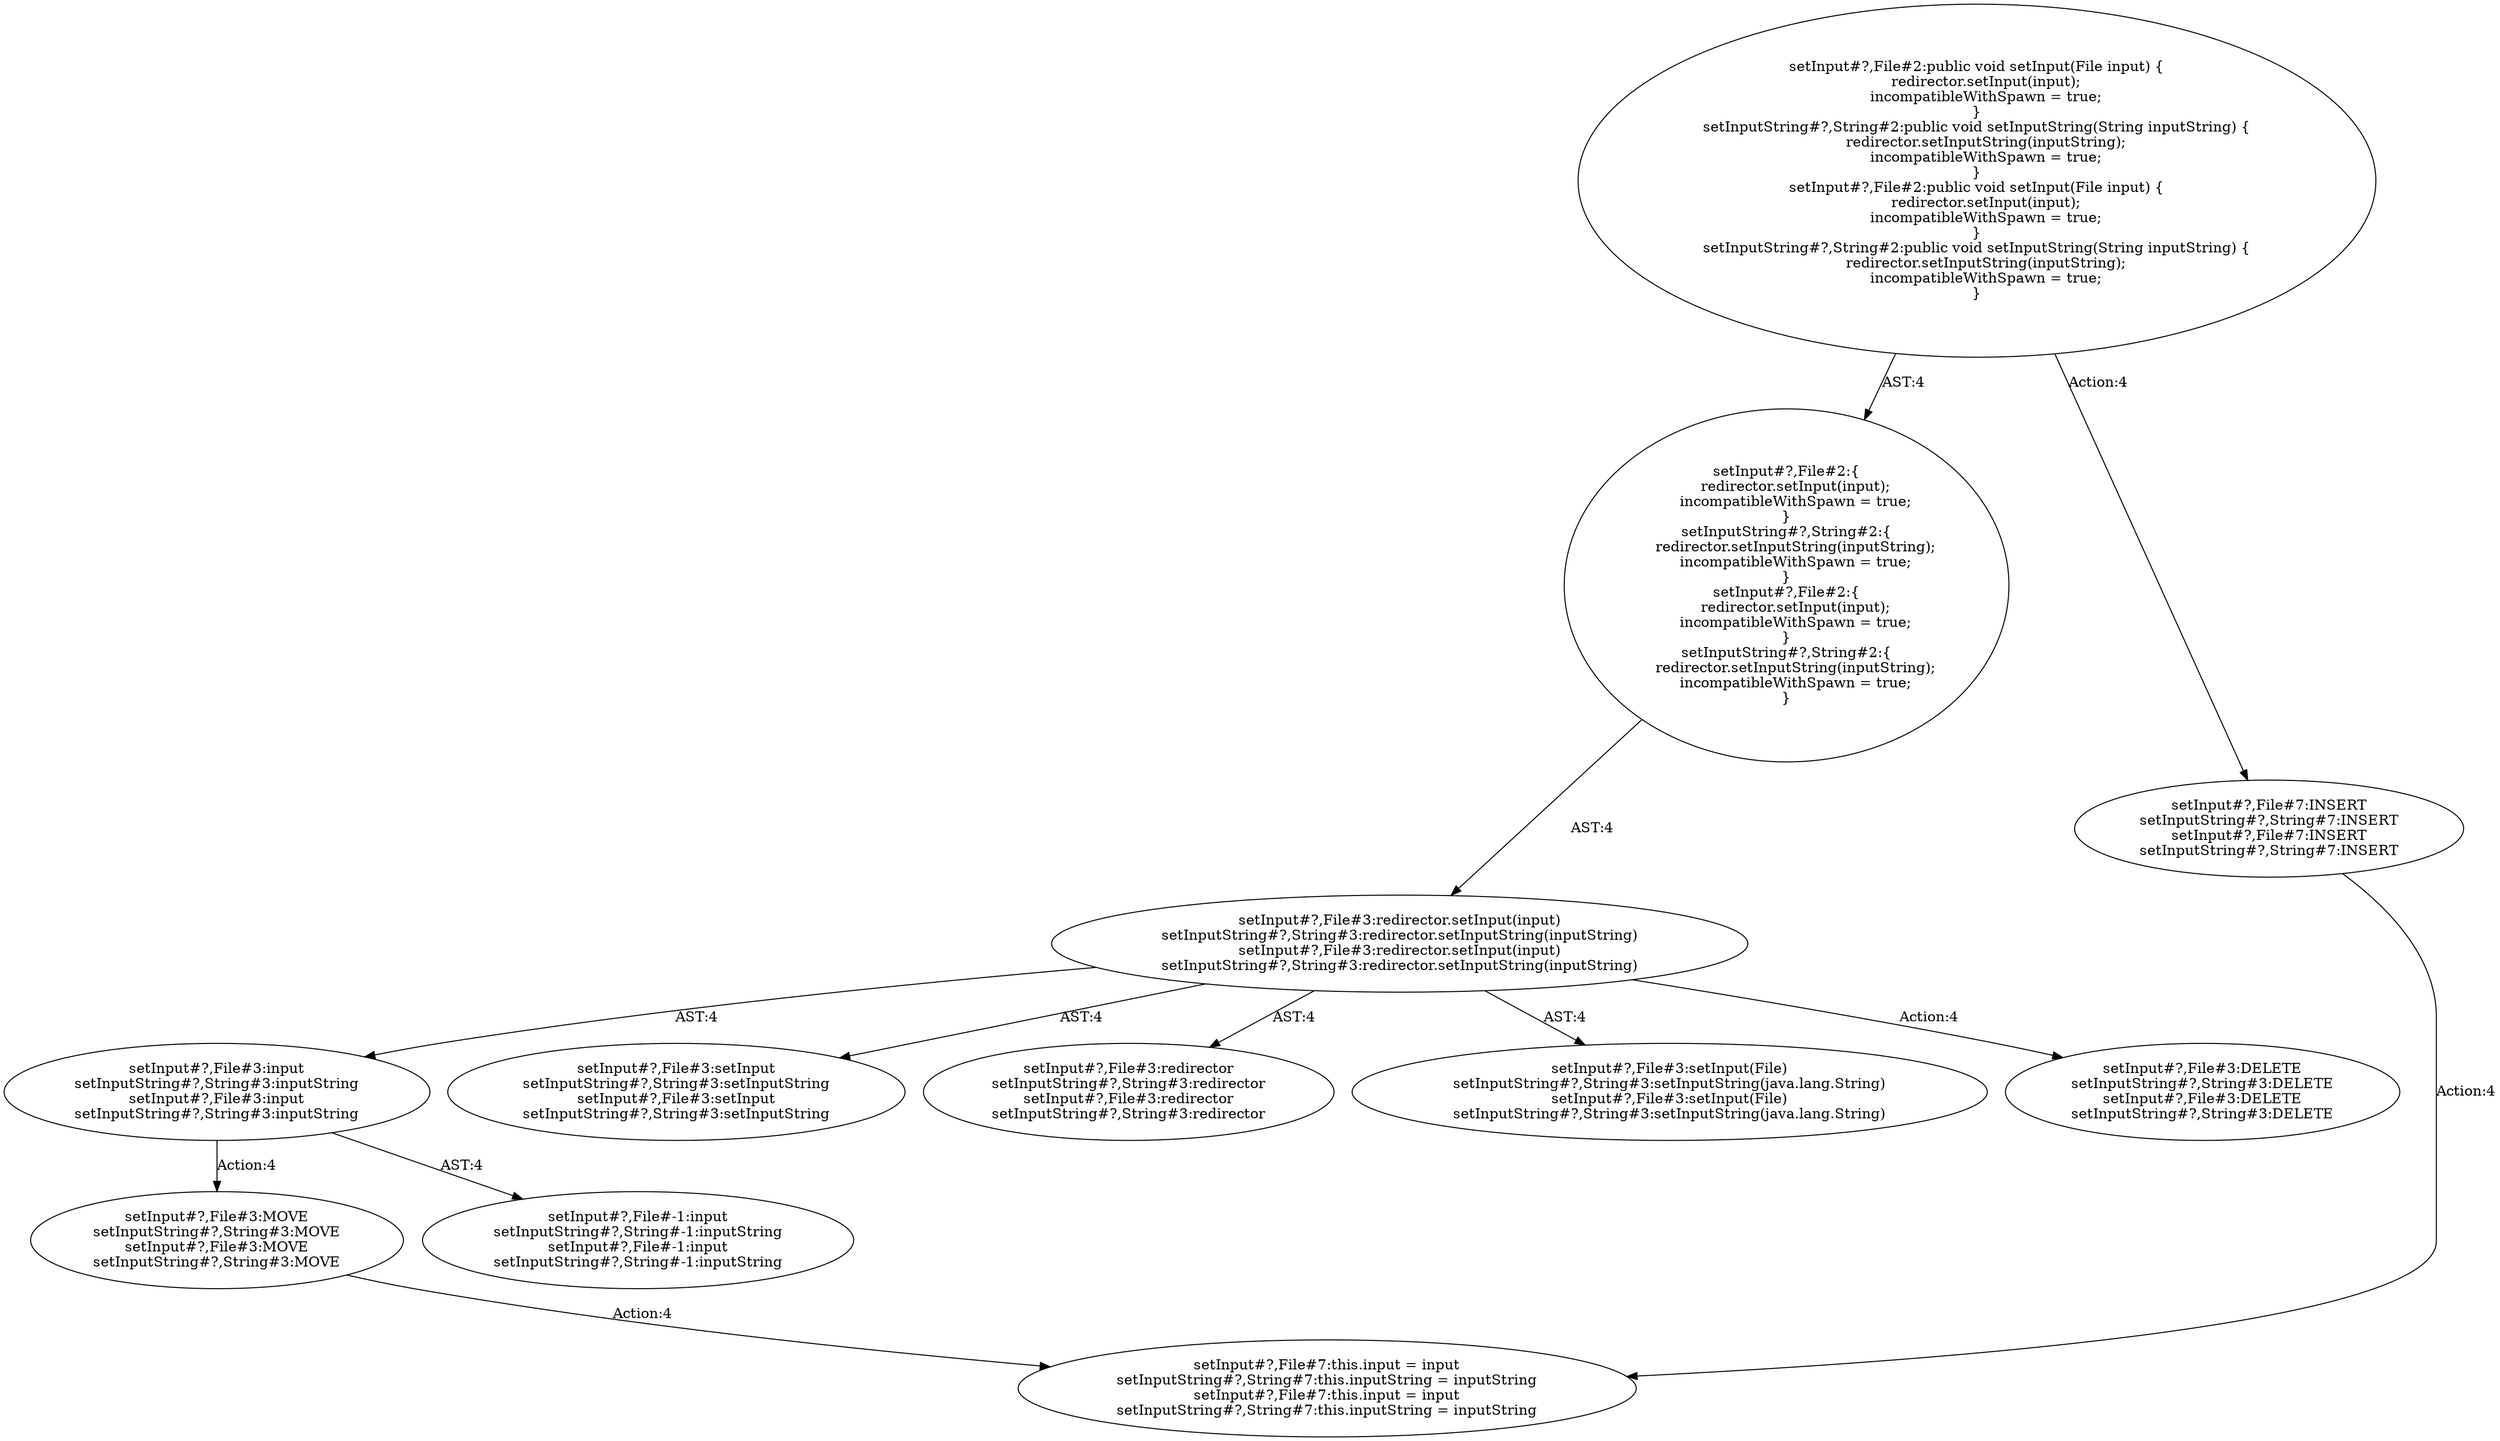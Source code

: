 digraph "Pattern" {
0 [label="setInput#?,File#3:MOVE
setInputString#?,String#3:MOVE
setInput#?,File#3:MOVE
setInputString#?,String#3:MOVE" shape=ellipse]
1 [label="setInput#?,File#3:input
setInputString#?,String#3:inputString
setInput#?,File#3:input
setInputString#?,String#3:inputString" shape=ellipse]
2 [label="setInput#?,File#3:redirector.setInput(input)
setInputString#?,String#3:redirector.setInputString(inputString)
setInput#?,File#3:redirector.setInput(input)
setInputString#?,String#3:redirector.setInputString(inputString)" shape=ellipse]
3 [label="setInput#?,File#2:\{
    redirector.setInput(input);
    incompatibleWithSpawn = true;
\}
setInputString#?,String#2:\{
    redirector.setInputString(inputString);
    incompatibleWithSpawn = true;
\}
setInput#?,File#2:\{
    redirector.setInput(input);
    incompatibleWithSpawn = true;
\}
setInputString#?,String#2:\{
    redirector.setInputString(inputString);
    incompatibleWithSpawn = true;
\}" shape=ellipse]
4 [label="setInput#?,File#3:setInput
setInputString#?,String#3:setInputString
setInput#?,File#3:setInput
setInputString#?,String#3:setInputString" shape=ellipse]
5 [label="setInput#?,File#3:redirector
setInputString#?,String#3:redirector
setInput#?,File#3:redirector
setInputString#?,String#3:redirector" shape=ellipse]
6 [label="setInput#?,File#3:setInput(File)
setInputString#?,String#3:setInputString(java.lang.String)
setInput#?,File#3:setInput(File)
setInputString#?,String#3:setInputString(java.lang.String)" shape=ellipse]
7 [label="setInput#?,File#3:DELETE
setInputString#?,String#3:DELETE
setInput#?,File#3:DELETE
setInputString#?,String#3:DELETE" shape=ellipse]
8 [label="setInput#?,File#-1:input
setInputString#?,String#-1:inputString
setInput#?,File#-1:input
setInputString#?,String#-1:inputString" shape=ellipse]
9 [label="setInput#?,File#7:this.input = input
setInputString#?,String#7:this.inputString = inputString
setInput#?,File#7:this.input = input
setInputString#?,String#7:this.inputString = inputString" shape=ellipse]
10 [label="setInput#?,File#7:INSERT
setInputString#?,String#7:INSERT
setInput#?,File#7:INSERT
setInputString#?,String#7:INSERT" shape=ellipse]
11 [label="setInput#?,File#2:public void setInput(File input) \{
    redirector.setInput(input);
    incompatibleWithSpawn = true;
\}
setInputString#?,String#2:public void setInputString(String inputString) \{
    redirector.setInputString(inputString);
    incompatibleWithSpawn = true;
\}
setInput#?,File#2:public void setInput(File input) \{
    redirector.setInput(input);
    incompatibleWithSpawn = true;
\}
setInputString#?,String#2:public void setInputString(String inputString) \{
    redirector.setInputString(inputString);
    incompatibleWithSpawn = true;
\}" shape=ellipse]
0 -> 9 [label="Action:4"];
1 -> 0 [label="Action:4"];
1 -> 8 [label="AST:4"];
2 -> 1 [label="AST:4"];
2 -> 4 [label="AST:4"];
2 -> 5 [label="AST:4"];
2 -> 6 [label="AST:4"];
2 -> 7 [label="Action:4"];
3 -> 2 [label="AST:4"];
10 -> 9 [label="Action:4"];
11 -> 3 [label="AST:4"];
11 -> 10 [label="Action:4"];
}